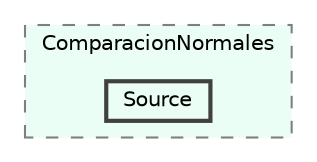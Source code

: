 digraph "C:/GEU/GEUModules/ComparacionNormales/Source"
{
 // LATEX_PDF_SIZE
  bgcolor="transparent";
  edge [fontname=Helvetica,fontsize=10,labelfontname=Helvetica,labelfontsize=10];
  node [fontname=Helvetica,fontsize=10,shape=box,height=0.2,width=0.4];
  compound=true
  subgraph clusterdir_0129ba3f32007c239cd60995d242a57e {
    graph [ bgcolor="#ebfef5", pencolor="grey50", label="ComparacionNormales", fontname=Helvetica,fontsize=10 style="filled,dashed", URL="dir_0129ba3f32007c239cd60995d242a57e.html",tooltip=""]
  dir_d58c3b049c3ec219b38d9e29bd93ee49 [label="Source", fillcolor="#ebfef5", color="grey25", style="filled,bold", URL="dir_d58c3b049c3ec219b38d9e29bd93ee49.html",tooltip=""];
  }
}
